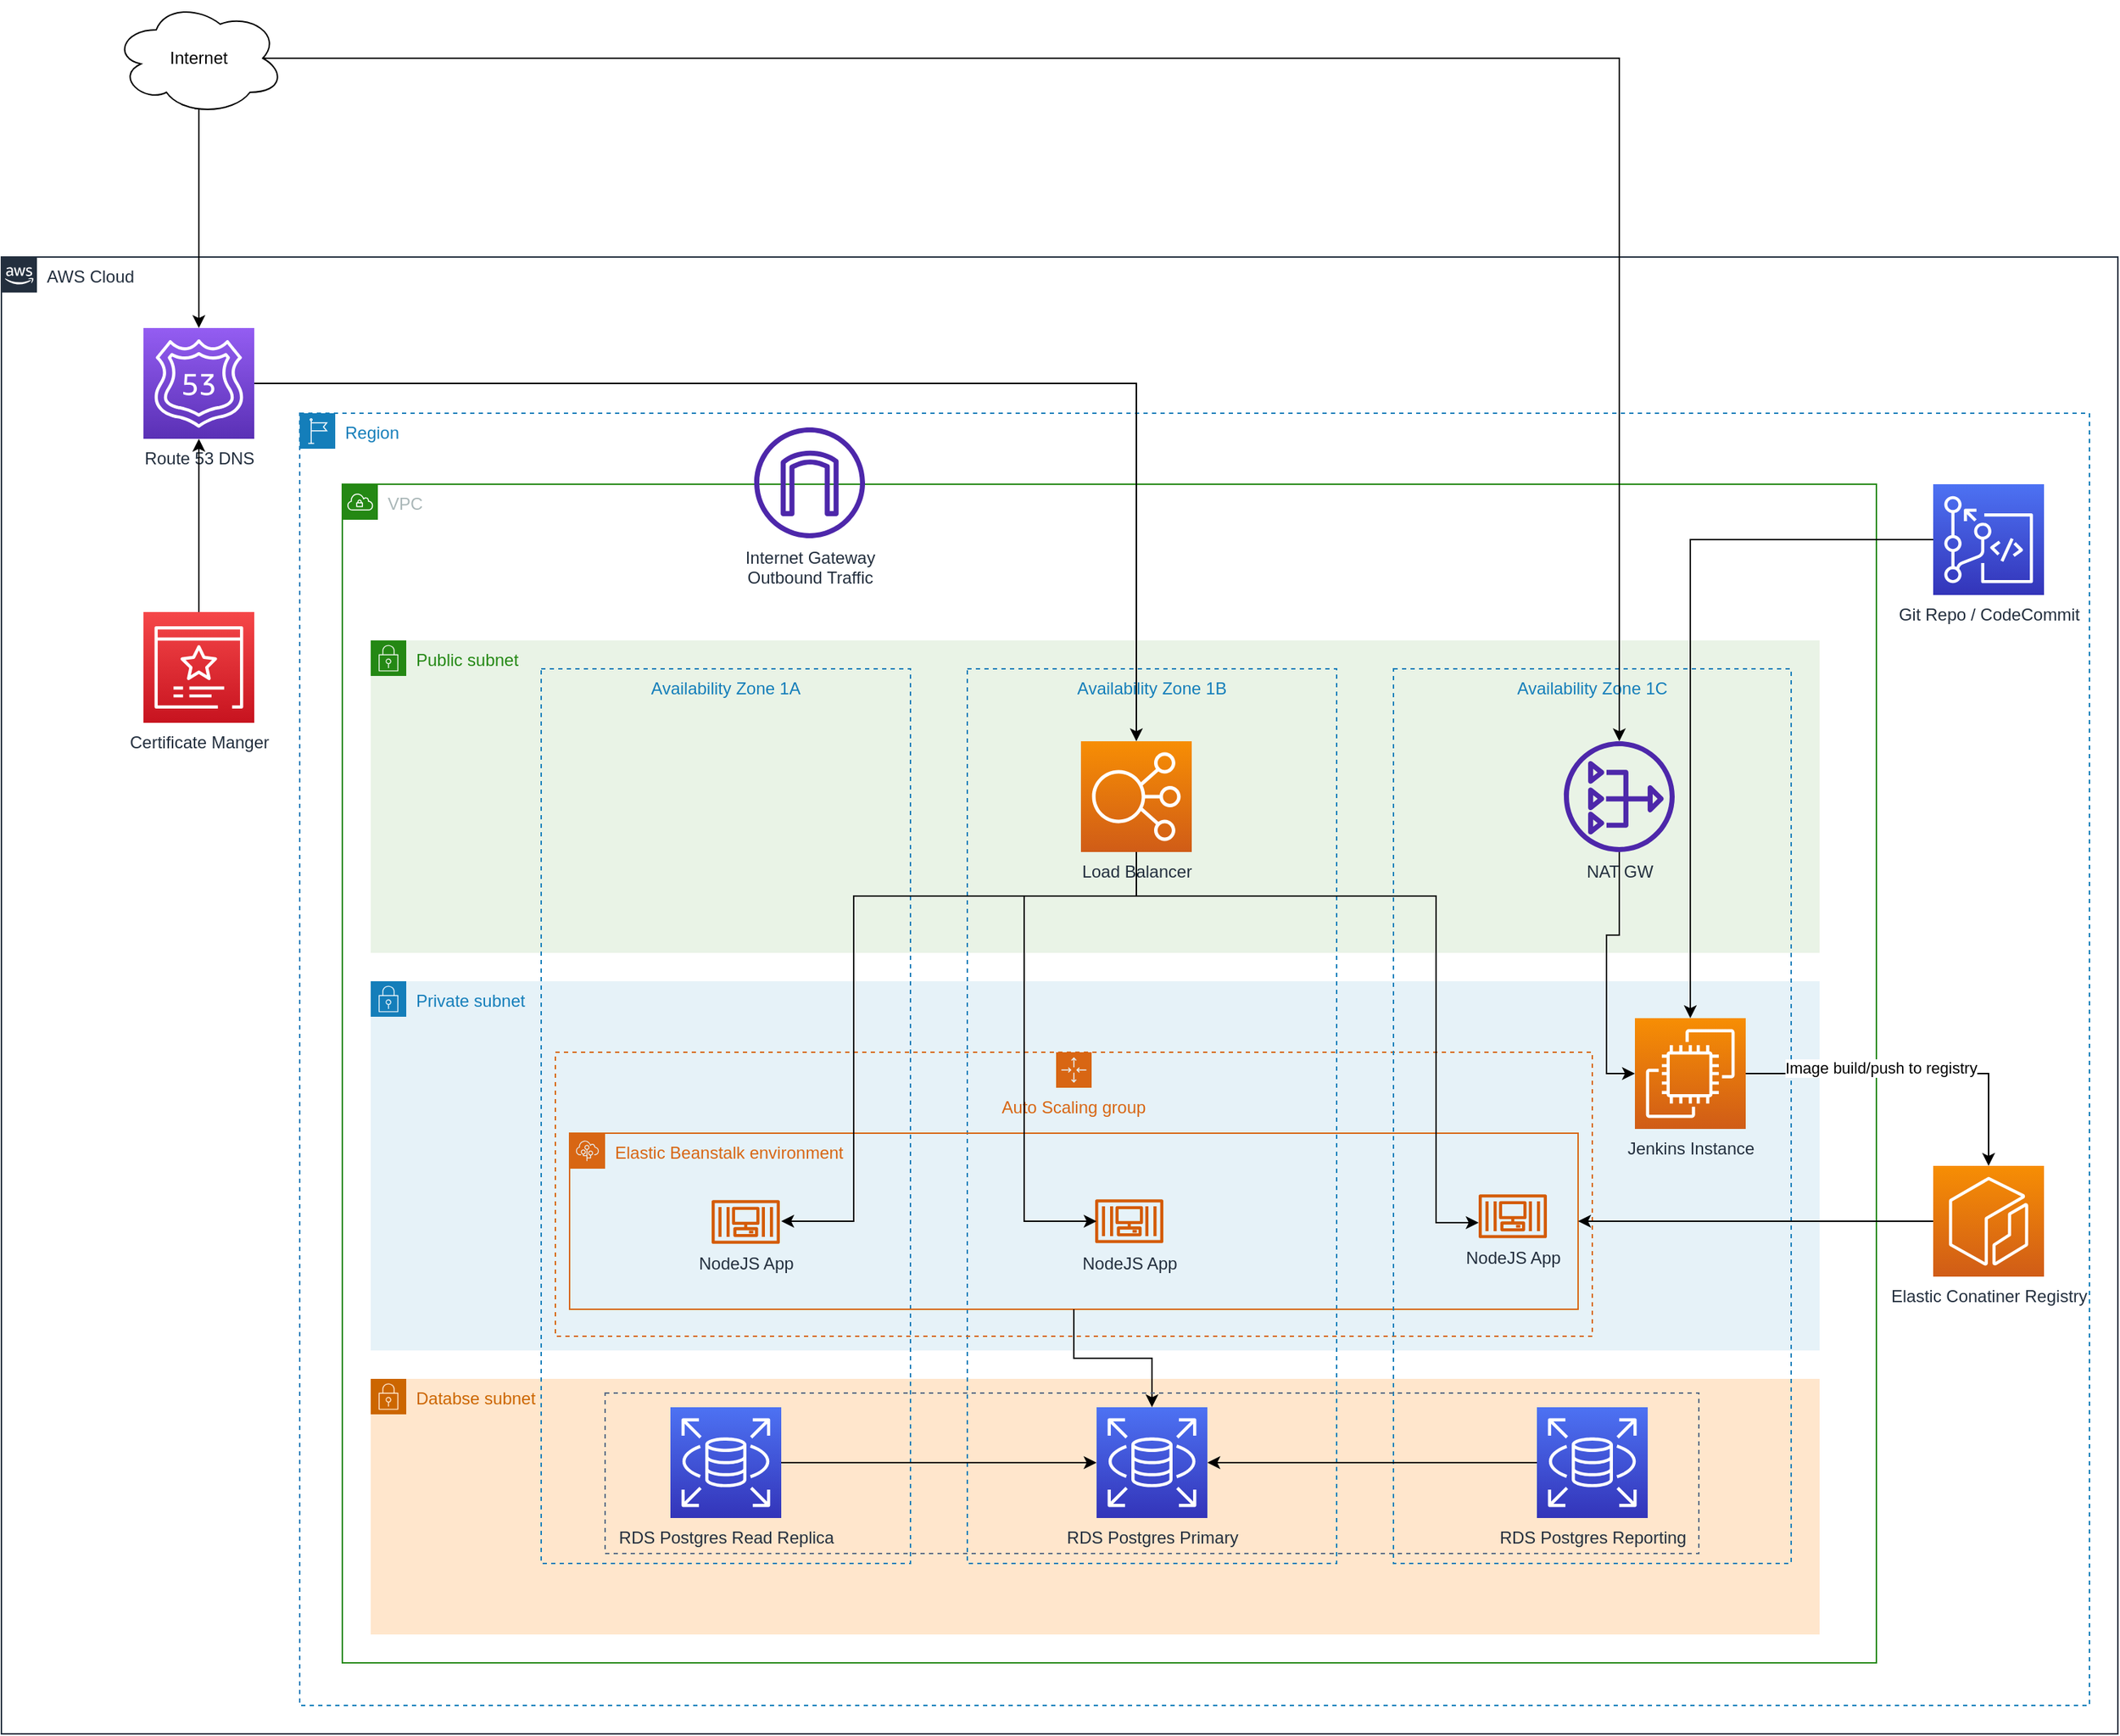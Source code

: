 <mxfile version="21.3.7" type="device">
  <diagram id="Ht1M8jgEwFfnCIfOTk4-" name="Page-1">
    <mxGraphModel dx="2917" dy="1168" grid="1" gridSize="10" guides="1" tooltips="1" connect="1" arrows="1" fold="1" page="1" pageScale="1" pageWidth="1169" pageHeight="827" math="0" shadow="0">
      <root>
        <mxCell id="0" />
        <mxCell id="1" parent="0" />
        <mxCell id="UEzPUAAOIrF-is8g5C7q-74" value="AWS Cloud" style="points=[[0,0],[0.25,0],[0.5,0],[0.75,0],[1,0],[1,0.25],[1,0.5],[1,0.75],[1,1],[0.75,1],[0.5,1],[0.25,1],[0,1],[0,0.75],[0,0.5],[0,0.25]];outlineConnect=0;gradientColor=none;html=1;whiteSpace=wrap;fontSize=12;fontStyle=0;shape=mxgraph.aws4.group;grIcon=mxgraph.aws4.group_aws_cloud_alt;strokeColor=#232F3E;fillColor=none;verticalAlign=top;align=left;spacingLeft=30;fontColor=#232F3E;dashed=0;labelBackgroundColor=#ffffff;container=1;pointerEvents=0;collapsible=0;recursiveResize=0;" parent="1" vertex="1">
          <mxGeometry x="160" y="210" width="1490" height="1040" as="geometry" />
        </mxCell>
        <mxCell id="WNuyyVBRVqpik64d4mMc-3" value="Region" style="points=[[0,0],[0.25,0],[0.5,0],[0.75,0],[1,0],[1,0.25],[1,0.5],[1,0.75],[1,1],[0.75,1],[0.5,1],[0.25,1],[0,1],[0,0.75],[0,0.5],[0,0.25]];outlineConnect=0;gradientColor=none;html=1;whiteSpace=wrap;fontSize=12;fontStyle=0;container=1;pointerEvents=0;collapsible=0;recursiveResize=0;shape=mxgraph.aws4.group;grIcon=mxgraph.aws4.group_region;strokeColor=#147EBA;fillColor=none;verticalAlign=top;align=left;spacingLeft=30;fontColor=#147EBA;dashed=1;" vertex="1" parent="UEzPUAAOIrF-is8g5C7q-74">
          <mxGeometry x="210" y="110" width="1260" height="910" as="geometry" />
        </mxCell>
        <mxCell id="WNuyyVBRVqpik64d4mMc-10" value="VPC" style="points=[[0,0],[0.25,0],[0.5,0],[0.75,0],[1,0],[1,0.25],[1,0.5],[1,0.75],[1,1],[0.75,1],[0.5,1],[0.25,1],[0,1],[0,0.75],[0,0.5],[0,0.25]];outlineConnect=0;gradientColor=none;html=1;whiteSpace=wrap;fontSize=12;fontStyle=0;container=1;pointerEvents=0;collapsible=0;recursiveResize=0;shape=mxgraph.aws4.group;grIcon=mxgraph.aws4.group_vpc;strokeColor=#248814;fillColor=none;verticalAlign=top;align=left;spacingLeft=30;fontColor=#AAB7B8;dashed=0;" vertex="1" parent="WNuyyVBRVqpik64d4mMc-3">
          <mxGeometry x="30" y="50" width="1080" height="830" as="geometry" />
        </mxCell>
        <mxCell id="WNuyyVBRVqpik64d4mMc-11" value="&lt;font color=&quot;#cc6600&quot;&gt;Databse subnet&lt;/font&gt;" style="points=[[0,0],[0.25,0],[0.5,0],[0.75,0],[1,0],[1,0.25],[1,0.5],[1,0.75],[1,1],[0.75,1],[0.5,1],[0.25,1],[0,1],[0,0.75],[0,0.5],[0,0.25]];outlineConnect=0;gradientColor=none;html=1;whiteSpace=wrap;fontSize=12;fontStyle=0;container=1;pointerEvents=0;collapsible=0;recursiveResize=0;shape=mxgraph.aws4.group;grIcon=mxgraph.aws4.group_security_group;grStroke=0;strokeColor=#CC6600;fillColor=#FFE6CC;verticalAlign=top;align=left;spacingLeft=30;fontColor=#147EBA;dashed=0;" vertex="1" parent="WNuyyVBRVqpik64d4mMc-10">
          <mxGeometry x="20" y="630" width="1020" height="180" as="geometry" />
        </mxCell>
        <mxCell id="WNuyyVBRVqpik64d4mMc-9" value="Private subnet" style="points=[[0,0],[0.25,0],[0.5,0],[0.75,0],[1,0],[1,0.25],[1,0.5],[1,0.75],[1,1],[0.75,1],[0.5,1],[0.25,1],[0,1],[0,0.75],[0,0.5],[0,0.25]];outlineConnect=0;gradientColor=none;html=1;whiteSpace=wrap;fontSize=12;fontStyle=0;container=1;pointerEvents=0;collapsible=0;recursiveResize=0;shape=mxgraph.aws4.group;grIcon=mxgraph.aws4.group_security_group;grStroke=0;strokeColor=#147EBA;fillColor=#E6F2F8;verticalAlign=top;align=left;spacingLeft=30;fontColor=#147EBA;dashed=0;" vertex="1" parent="WNuyyVBRVqpik64d4mMc-10">
          <mxGeometry x="20" y="350" width="1020" height="260" as="geometry" />
        </mxCell>
        <mxCell id="WNuyyVBRVqpik64d4mMc-8" value="Public subnet" style="points=[[0,0],[0.25,0],[0.5,0],[0.75,0],[1,0],[1,0.25],[1,0.5],[1,0.75],[1,1],[0.75,1],[0.5,1],[0.25,1],[0,1],[0,0.75],[0,0.5],[0,0.25]];outlineConnect=0;gradientColor=none;html=1;whiteSpace=wrap;fontSize=12;fontStyle=0;container=1;pointerEvents=0;collapsible=0;recursiveResize=0;shape=mxgraph.aws4.group;grIcon=mxgraph.aws4.group_security_group;grStroke=0;strokeColor=#248814;fillColor=#E9F3E6;verticalAlign=top;align=left;spacingLeft=30;fontColor=#248814;dashed=0;" vertex="1" parent="WNuyyVBRVqpik64d4mMc-10">
          <mxGeometry x="20" y="110" width="1020" height="220" as="geometry" />
        </mxCell>
        <mxCell id="WNuyyVBRVqpik64d4mMc-6" value="Availability Zone 1A" style="fillColor=none;strokeColor=#147EBA;dashed=1;verticalAlign=top;fontStyle=0;fontColor=#147EBA;whiteSpace=wrap;html=1;" vertex="1" parent="WNuyyVBRVqpik64d4mMc-10">
          <mxGeometry x="140" y="130" width="260" height="630" as="geometry" />
        </mxCell>
        <mxCell id="WNuyyVBRVqpik64d4mMc-7" value="Availability Zone 1B" style="fillColor=none;strokeColor=#147EBA;dashed=1;verticalAlign=top;fontStyle=0;fontColor=#147EBA;whiteSpace=wrap;html=1;" vertex="1" parent="WNuyyVBRVqpik64d4mMc-10">
          <mxGeometry x="440" y="130" width="260" height="630" as="geometry" />
        </mxCell>
        <mxCell id="WNuyyVBRVqpik64d4mMc-23" value="Auto Scaling group" style="points=[[0,0],[0.25,0],[0.5,0],[0.75,0],[1,0],[1,0.25],[1,0.5],[1,0.75],[1,1],[0.75,1],[0.5,1],[0.25,1],[0,1],[0,0.75],[0,0.5],[0,0.25]];outlineConnect=0;gradientColor=none;html=1;whiteSpace=wrap;fontSize=12;fontStyle=0;container=1;pointerEvents=0;collapsible=0;recursiveResize=0;shape=mxgraph.aws4.groupCenter;grIcon=mxgraph.aws4.group_auto_scaling_group;grStroke=1;strokeColor=#D86613;fillColor=none;verticalAlign=top;align=center;fontColor=#D86613;dashed=1;spacingTop=25;" vertex="1" parent="WNuyyVBRVqpik64d4mMc-10">
          <mxGeometry x="150" y="400" width="730" height="200" as="geometry" />
        </mxCell>
        <mxCell id="WNuyyVBRVqpik64d4mMc-22" value="Elastic Beanstalk environment" style="points=[[0,0],[0.25,0],[0.5,0],[0.75,0],[1,0],[1,0.25],[1,0.5],[1,0.75],[1,1],[0.75,1],[0.5,1],[0.25,1],[0,1],[0,0.75],[0,0.5],[0,0.25]];outlineConnect=0;gradientColor=none;html=1;whiteSpace=wrap;fontSize=12;fontStyle=0;container=1;pointerEvents=0;collapsible=0;recursiveResize=0;shape=mxgraph.aws4.group;grIcon=mxgraph.aws4.group_elastic_beanstalk;strokeColor=#D86613;fillColor=none;verticalAlign=top;align=left;spacingLeft=30;fontColor=#D86613;dashed=0;" vertex="1" parent="WNuyyVBRVqpik64d4mMc-23">
          <mxGeometry x="10" y="57" width="710" height="124" as="geometry" />
        </mxCell>
        <mxCell id="WNuyyVBRVqpik64d4mMc-58" value="NodeJS App" style="sketch=0;outlineConnect=0;fontColor=#232F3E;gradientColor=none;fillColor=#D45B07;strokeColor=none;dashed=0;verticalLabelPosition=bottom;verticalAlign=top;align=center;html=1;fontSize=12;fontStyle=0;aspect=fixed;pointerEvents=1;shape=mxgraph.aws4.container_3;" vertex="1" parent="WNuyyVBRVqpik64d4mMc-22">
          <mxGeometry x="100" y="47" width="48" height="31" as="geometry" />
        </mxCell>
        <mxCell id="WNuyyVBRVqpik64d4mMc-59" value="NodeJS App" style="sketch=0;outlineConnect=0;fontColor=#232F3E;gradientColor=none;fillColor=#D45B07;strokeColor=none;dashed=0;verticalLabelPosition=bottom;verticalAlign=top;align=center;html=1;fontSize=12;fontStyle=0;aspect=fixed;pointerEvents=1;shape=mxgraph.aws4.container_3;" vertex="1" parent="WNuyyVBRVqpik64d4mMc-22">
          <mxGeometry x="370" y="46.5" width="48" height="31" as="geometry" />
        </mxCell>
        <mxCell id="WNuyyVBRVqpik64d4mMc-24" value="Availability Zone 1C" style="fillColor=none;strokeColor=#147EBA;dashed=1;verticalAlign=top;fontStyle=0;fontColor=#147EBA;whiteSpace=wrap;html=1;" vertex="1" parent="WNuyyVBRVqpik64d4mMc-10">
          <mxGeometry x="740" y="130" width="280" height="630" as="geometry" />
        </mxCell>
        <mxCell id="WNuyyVBRVqpik64d4mMc-56" style="edgeStyle=orthogonalEdgeStyle;rounded=0;orthogonalLoop=1;jettySize=auto;html=1;" edge="1" parent="WNuyyVBRVqpik64d4mMc-10" source="WNuyyVBRVqpik64d4mMc-19">
          <mxGeometry relative="1" as="geometry">
            <mxPoint x="800" y="520" as="targetPoint" />
            <Array as="points">
              <mxPoint x="559" y="290" />
              <mxPoint x="770" y="290" />
              <mxPoint x="770" y="520" />
            </Array>
          </mxGeometry>
        </mxCell>
        <mxCell id="WNuyyVBRVqpik64d4mMc-19" value="Load Balancer" style="sketch=0;points=[[0,0,0],[0.25,0,0],[0.5,0,0],[0.75,0,0],[1,0,0],[0,1,0],[0.25,1,0],[0.5,1,0],[0.75,1,0],[1,1,0],[0,0.25,0],[0,0.5,0],[0,0.75,0],[1,0.25,0],[1,0.5,0],[1,0.75,0]];outlineConnect=0;fontColor=#232F3E;gradientColor=#F78E04;gradientDirection=north;fillColor=#D05C17;strokeColor=#ffffff;dashed=0;verticalLabelPosition=bottom;verticalAlign=top;align=center;html=1;fontSize=12;fontStyle=0;aspect=fixed;shape=mxgraph.aws4.resourceIcon;resIcon=mxgraph.aws4.elastic_load_balancing;" vertex="1" parent="WNuyyVBRVqpik64d4mMc-10">
          <mxGeometry x="520" y="181" width="78" height="78" as="geometry" />
        </mxCell>
        <mxCell id="WNuyyVBRVqpik64d4mMc-26" style="edgeStyle=orthogonalEdgeStyle;rounded=0;orthogonalLoop=1;jettySize=auto;html=1;entryX=0;entryY=0.5;entryDx=0;entryDy=0;entryPerimeter=0;" edge="1" parent="WNuyyVBRVqpik64d4mMc-10" source="WNuyyVBRVqpik64d4mMc-19">
          <mxGeometry relative="1" as="geometry">
            <mxPoint x="531" y="519" as="targetPoint" />
            <Array as="points">
              <mxPoint x="420" y="290" />
              <mxPoint x="480" y="290" />
              <mxPoint x="480" y="510" />
            </Array>
          </mxGeometry>
        </mxCell>
        <mxCell id="WNuyyVBRVqpik64d4mMc-29" style="edgeStyle=orthogonalEdgeStyle;rounded=0;orthogonalLoop=1;jettySize=auto;html=1;entryX=1;entryY=0.5;entryDx=0;entryDy=0;entryPerimeter=0;" edge="1" parent="WNuyyVBRVqpik64d4mMc-10" source="WNuyyVBRVqpik64d4mMc-19">
          <mxGeometry relative="1" as="geometry">
            <mxPoint x="309" y="519" as="targetPoint" />
            <Array as="points">
              <mxPoint x="559" y="290" />
              <mxPoint x="360" y="290" />
              <mxPoint x="360" y="519" />
            </Array>
          </mxGeometry>
        </mxCell>
        <mxCell id="WNuyyVBRVqpik64d4mMc-18" value="Jenkins Instance" style="sketch=0;points=[[0,0,0],[0.25,0,0],[0.5,0,0],[0.75,0,0],[1,0,0],[0,1,0],[0.25,1,0],[0.5,1,0],[0.75,1,0],[1,1,0],[0,0.25,0],[0,0.5,0],[0,0.75,0],[1,0.25,0],[1,0.5,0],[1,0.75,0]];outlineConnect=0;fontColor=#232F3E;gradientColor=#F78E04;gradientDirection=north;fillColor=#D05C17;strokeColor=#ffffff;dashed=0;verticalLabelPosition=bottom;verticalAlign=top;align=center;html=1;fontSize=12;fontStyle=0;aspect=fixed;shape=mxgraph.aws4.resourceIcon;resIcon=mxgraph.aws4.ec2;" vertex="1" parent="WNuyyVBRVqpik64d4mMc-10">
          <mxGeometry x="910" y="376" width="78" height="78" as="geometry" />
        </mxCell>
        <mxCell id="WNuyyVBRVqpik64d4mMc-44" value="Internet Gateway&lt;br&gt;Outbound Traffic" style="sketch=0;outlineConnect=0;fontColor=#232F3E;gradientColor=none;fillColor=#4D27AA;strokeColor=none;dashed=0;verticalLabelPosition=bottom;verticalAlign=top;align=center;html=1;fontSize=12;fontStyle=0;aspect=fixed;pointerEvents=1;shape=mxgraph.aws4.internet_gateway;" vertex="1" parent="WNuyyVBRVqpik64d4mMc-10">
          <mxGeometry x="290" y="-40" width="78" height="78" as="geometry" />
        </mxCell>
        <mxCell id="WNuyyVBRVqpik64d4mMc-55" style="edgeStyle=orthogonalEdgeStyle;rounded=0;orthogonalLoop=1;jettySize=auto;html=1;entryX=0;entryY=0.5;entryDx=0;entryDy=0;entryPerimeter=0;" edge="1" parent="WNuyyVBRVqpik64d4mMc-10" source="WNuyyVBRVqpik64d4mMc-51" target="WNuyyVBRVqpik64d4mMc-18">
          <mxGeometry relative="1" as="geometry" />
        </mxCell>
        <mxCell id="WNuyyVBRVqpik64d4mMc-51" value="NAT GW" style="sketch=0;outlineConnect=0;fontColor=#232F3E;gradientColor=none;fillColor=#4D27AA;strokeColor=none;dashed=0;verticalLabelPosition=bottom;verticalAlign=top;align=center;html=1;fontSize=12;fontStyle=0;aspect=fixed;pointerEvents=1;shape=mxgraph.aws4.nat_gateway;" vertex="1" parent="WNuyyVBRVqpik64d4mMc-10">
          <mxGeometry x="860" y="181" width="78" height="78" as="geometry" />
        </mxCell>
        <mxCell id="WNuyyVBRVqpik64d4mMc-32" value="RDS Postgres Primary" style="sketch=0;points=[[0,0,0],[0.25,0,0],[0.5,0,0],[0.75,0,0],[1,0,0],[0,1,0],[0.25,1,0],[0.5,1,0],[0.75,1,0],[1,1,0],[0,0.25,0],[0,0.5,0],[0,0.75,0],[1,0.25,0],[1,0.5,0],[1,0.75,0]];outlineConnect=0;fontColor=#232F3E;gradientColor=#4D72F3;gradientDirection=north;fillColor=#3334B9;strokeColor=#ffffff;dashed=0;verticalLabelPosition=bottom;verticalAlign=top;align=center;html=1;fontSize=12;fontStyle=0;aspect=fixed;shape=mxgraph.aws4.resourceIcon;resIcon=mxgraph.aws4.rds;" vertex="1" parent="WNuyyVBRVqpik64d4mMc-10">
          <mxGeometry x="531" y="650" width="78" height="78" as="geometry" />
        </mxCell>
        <mxCell id="WNuyyVBRVqpik64d4mMc-57" style="edgeStyle=orthogonalEdgeStyle;rounded=0;orthogonalLoop=1;jettySize=auto;html=1;entryX=0.5;entryY=0;entryDx=0;entryDy=0;entryPerimeter=0;" edge="1" parent="WNuyyVBRVqpik64d4mMc-10" source="WNuyyVBRVqpik64d4mMc-22" target="WNuyyVBRVqpik64d4mMc-32">
          <mxGeometry relative="1" as="geometry" />
        </mxCell>
        <mxCell id="WNuyyVBRVqpik64d4mMc-60" value="NodeJS App" style="sketch=0;outlineConnect=0;fontColor=#232F3E;gradientColor=none;fillColor=#D45B07;strokeColor=none;dashed=0;verticalLabelPosition=bottom;verticalAlign=top;align=center;html=1;fontSize=12;fontStyle=0;aspect=fixed;pointerEvents=1;shape=mxgraph.aws4.container_3;" vertex="1" parent="WNuyyVBRVqpik64d4mMc-10">
          <mxGeometry x="800" y="500" width="48" height="31" as="geometry" />
        </mxCell>
        <mxCell id="WNuyyVBRVqpik64d4mMc-64" style="edgeStyle=orthogonalEdgeStyle;rounded=0;orthogonalLoop=1;jettySize=auto;html=1;" edge="1" parent="WNuyyVBRVqpik64d4mMc-10" source="WNuyyVBRVqpik64d4mMc-62" target="WNuyyVBRVqpik64d4mMc-32">
          <mxGeometry relative="1" as="geometry" />
        </mxCell>
        <mxCell id="WNuyyVBRVqpik64d4mMc-62" value="RDS Postgres Read Replica" style="sketch=0;points=[[0,0,0],[0.25,0,0],[0.5,0,0],[0.75,0,0],[1,0,0],[0,1,0],[0.25,1,0],[0.5,1,0],[0.75,1,0],[1,1,0],[0,0.25,0],[0,0.5,0],[0,0.75,0],[1,0.25,0],[1,0.5,0],[1,0.75,0]];outlineConnect=0;fontColor=#232F3E;gradientColor=#4D72F3;gradientDirection=north;fillColor=#3334B9;strokeColor=#ffffff;dashed=0;verticalLabelPosition=bottom;verticalAlign=top;align=center;html=1;fontSize=12;fontStyle=0;aspect=fixed;shape=mxgraph.aws4.resourceIcon;resIcon=mxgraph.aws4.rds;" vertex="1" parent="WNuyyVBRVqpik64d4mMc-10">
          <mxGeometry x="231" y="650" width="78" height="78" as="geometry" />
        </mxCell>
        <mxCell id="WNuyyVBRVqpik64d4mMc-65" style="edgeStyle=orthogonalEdgeStyle;rounded=0;orthogonalLoop=1;jettySize=auto;html=1;" edge="1" parent="WNuyyVBRVqpik64d4mMc-10" source="WNuyyVBRVqpik64d4mMc-63" target="WNuyyVBRVqpik64d4mMc-32">
          <mxGeometry relative="1" as="geometry" />
        </mxCell>
        <mxCell id="WNuyyVBRVqpik64d4mMc-63" value="RDS Postgres Reporting" style="sketch=0;points=[[0,0,0],[0.25,0,0],[0.5,0,0],[0.75,0,0],[1,0,0],[0,1,0],[0.25,1,0],[0.5,1,0],[0.75,1,0],[1,1,0],[0,0.25,0],[0,0.5,0],[0,0.75,0],[1,0.25,0],[1,0.5,0],[1,0.75,0]];outlineConnect=0;fontColor=#232F3E;gradientColor=#4D72F3;gradientDirection=north;fillColor=#3334B9;strokeColor=#ffffff;dashed=0;verticalLabelPosition=bottom;verticalAlign=top;align=center;html=1;fontSize=12;fontStyle=0;aspect=fixed;shape=mxgraph.aws4.resourceIcon;resIcon=mxgraph.aws4.rds;" vertex="1" parent="WNuyyVBRVqpik64d4mMc-10">
          <mxGeometry x="841" y="650" width="78" height="78" as="geometry" />
        </mxCell>
        <mxCell id="WNuyyVBRVqpik64d4mMc-66" value="" style="fillColor=none;strokeColor=#5A6C86;dashed=1;verticalAlign=top;fontStyle=0;fontColor=#5A6C86;whiteSpace=wrap;html=1;" vertex="1" parent="WNuyyVBRVqpik64d4mMc-10">
          <mxGeometry x="185" y="640" width="770" height="113" as="geometry" />
        </mxCell>
        <mxCell id="WNuyyVBRVqpik64d4mMc-37" value="Git Repo / CodeCommit" style="sketch=0;points=[[0,0,0],[0.25,0,0],[0.5,0,0],[0.75,0,0],[1,0,0],[0,1,0],[0.25,1,0],[0.5,1,0],[0.75,1,0],[1,1,0],[0,0.25,0],[0,0.5,0],[0,0.75,0],[1,0.25,0],[1,0.5,0],[1,0.75,0]];outlineConnect=0;fontColor=#232F3E;gradientColor=#4D72F3;gradientDirection=north;fillColor=#3334B9;strokeColor=#ffffff;dashed=0;verticalLabelPosition=bottom;verticalAlign=top;align=center;html=1;fontSize=12;fontStyle=0;aspect=fixed;shape=mxgraph.aws4.resourceIcon;resIcon=mxgraph.aws4.codecommit;" vertex="1" parent="WNuyyVBRVqpik64d4mMc-3">
          <mxGeometry x="1150" y="50" width="78" height="78" as="geometry" />
        </mxCell>
        <mxCell id="WNuyyVBRVqpik64d4mMc-38" style="edgeStyle=orthogonalEdgeStyle;rounded=0;orthogonalLoop=1;jettySize=auto;html=1;entryX=0.5;entryY=0;entryDx=0;entryDy=0;entryPerimeter=0;" edge="1" parent="WNuyyVBRVqpik64d4mMc-3" source="WNuyyVBRVqpik64d4mMc-37" target="WNuyyVBRVqpik64d4mMc-18">
          <mxGeometry relative="1" as="geometry" />
        </mxCell>
        <mxCell id="WNuyyVBRVqpik64d4mMc-17" value="Elastic Conatiner Registry" style="sketch=0;points=[[0,0,0],[0.25,0,0],[0.5,0,0],[0.75,0,0],[1,0,0],[0,1,0],[0.25,1,0],[0.5,1,0],[0.75,1,0],[1,1,0],[0,0.25,0],[0,0.5,0],[0,0.75,0],[1,0.25,0],[1,0.5,0],[1,0.75,0]];outlineConnect=0;fontColor=#232F3E;gradientColor=#F78E04;gradientDirection=north;fillColor=#D05C17;strokeColor=#ffffff;dashed=0;verticalLabelPosition=bottom;verticalAlign=top;align=center;html=1;fontSize=12;fontStyle=0;aspect=fixed;shape=mxgraph.aws4.resourceIcon;resIcon=mxgraph.aws4.ecr;" vertex="1" parent="WNuyyVBRVqpik64d4mMc-3">
          <mxGeometry x="1150" y="530" width="78" height="78" as="geometry" />
        </mxCell>
        <mxCell id="WNuyyVBRVqpik64d4mMc-30" style="edgeStyle=orthogonalEdgeStyle;rounded=0;orthogonalLoop=1;jettySize=auto;html=1;entryX=0.5;entryY=0;entryDx=0;entryDy=0;entryPerimeter=0;" edge="1" parent="WNuyyVBRVqpik64d4mMc-3" source="WNuyyVBRVqpik64d4mMc-18" target="WNuyyVBRVqpik64d4mMc-17">
          <mxGeometry relative="1" as="geometry" />
        </mxCell>
        <mxCell id="WNuyyVBRVqpik64d4mMc-31" value="Image build/push to registry" style="edgeLabel;html=1;align=center;verticalAlign=middle;resizable=0;points=[];" vertex="1" connectable="0" parent="WNuyyVBRVqpik64d4mMc-30">
          <mxGeometry x="-0.197" y="4" relative="1" as="geometry">
            <mxPoint as="offset" />
          </mxGeometry>
        </mxCell>
        <mxCell id="WNuyyVBRVqpik64d4mMc-36" style="edgeStyle=orthogonalEdgeStyle;rounded=0;orthogonalLoop=1;jettySize=auto;html=1;" edge="1" parent="WNuyyVBRVqpik64d4mMc-3" source="WNuyyVBRVqpik64d4mMc-17" target="WNuyyVBRVqpik64d4mMc-22">
          <mxGeometry relative="1" as="geometry" />
        </mxCell>
        <mxCell id="WNuyyVBRVqpik64d4mMc-50" style="edgeStyle=orthogonalEdgeStyle;rounded=0;orthogonalLoop=1;jettySize=auto;html=1;entryX=0.5;entryY=0;entryDx=0;entryDy=0;entryPerimeter=0;" edge="1" parent="UEzPUAAOIrF-is8g5C7q-74" source="WNuyyVBRVqpik64d4mMc-39" target="WNuyyVBRVqpik64d4mMc-19">
          <mxGeometry relative="1" as="geometry">
            <mxPoint x="797.0" y="329" as="targetPoint" />
          </mxGeometry>
        </mxCell>
        <mxCell id="WNuyyVBRVqpik64d4mMc-39" value="Route 53 DNS&lt;br&gt;" style="sketch=0;points=[[0,0,0],[0.25,0,0],[0.5,0,0],[0.75,0,0],[1,0,0],[0,1,0],[0.25,1,0],[0.5,1,0],[0.75,1,0],[1,1,0],[0,0.25,0],[0,0.5,0],[0,0.75,0],[1,0.25,0],[1,0.5,0],[1,0.75,0]];outlineConnect=0;fontColor=#232F3E;gradientColor=#945DF2;gradientDirection=north;fillColor=#5A30B5;strokeColor=#ffffff;dashed=0;verticalLabelPosition=bottom;verticalAlign=top;align=center;html=1;fontSize=12;fontStyle=0;aspect=fixed;shape=mxgraph.aws4.resourceIcon;resIcon=mxgraph.aws4.route_53;" vertex="1" parent="UEzPUAAOIrF-is8g5C7q-74">
          <mxGeometry x="100" y="50" width="78" height="78" as="geometry" />
        </mxCell>
        <mxCell id="WNuyyVBRVqpik64d4mMc-45" style="edgeStyle=orthogonalEdgeStyle;rounded=0;orthogonalLoop=1;jettySize=auto;html=1;entryX=0.5;entryY=1;entryDx=0;entryDy=0;entryPerimeter=0;" edge="1" parent="UEzPUAAOIrF-is8g5C7q-74" source="WNuyyVBRVqpik64d4mMc-41" target="WNuyyVBRVqpik64d4mMc-39">
          <mxGeometry relative="1" as="geometry" />
        </mxCell>
        <mxCell id="WNuyyVBRVqpik64d4mMc-41" value="Certificate Manger" style="sketch=0;points=[[0,0,0],[0.25,0,0],[0.5,0,0],[0.75,0,0],[1,0,0],[0,1,0],[0.25,1,0],[0.5,1,0],[0.75,1,0],[1,1,0],[0,0.25,0],[0,0.5,0],[0,0.75,0],[1,0.25,0],[1,0.5,0],[1,0.75,0]];outlineConnect=0;fontColor=#232F3E;gradientColor=#F54749;gradientDirection=north;fillColor=#C7131F;strokeColor=#ffffff;dashed=0;verticalLabelPosition=bottom;verticalAlign=top;align=center;html=1;fontSize=12;fontStyle=0;aspect=fixed;shape=mxgraph.aws4.resourceIcon;resIcon=mxgraph.aws4.certificate_manager_3;" vertex="1" parent="UEzPUAAOIrF-is8g5C7q-74">
          <mxGeometry x="100" y="250" width="78" height="78" as="geometry" />
        </mxCell>
        <mxCell id="WNuyyVBRVqpik64d4mMc-43" style="edgeStyle=orthogonalEdgeStyle;rounded=0;orthogonalLoop=1;jettySize=auto;html=1;exitX=0.476;exitY=0.944;exitDx=0;exitDy=0;exitPerimeter=0;" edge="1" parent="1" source="WNuyyVBRVqpik64d4mMc-42" target="WNuyyVBRVqpik64d4mMc-39">
          <mxGeometry relative="1" as="geometry">
            <Array as="points">
              <mxPoint x="299" y="105" />
            </Array>
          </mxGeometry>
        </mxCell>
        <mxCell id="WNuyyVBRVqpik64d4mMc-54" style="edgeStyle=orthogonalEdgeStyle;rounded=0;orthogonalLoop=1;jettySize=auto;html=1;exitX=0.875;exitY=0.5;exitDx=0;exitDy=0;exitPerimeter=0;" edge="1" parent="1" source="WNuyyVBRVqpik64d4mMc-42" target="WNuyyVBRVqpik64d4mMc-51">
          <mxGeometry relative="1" as="geometry" />
        </mxCell>
        <mxCell id="WNuyyVBRVqpik64d4mMc-42" value="Internet" style="ellipse;shape=cloud;whiteSpace=wrap;html=1;" vertex="1" parent="1">
          <mxGeometry x="239" y="30" width="120" height="80" as="geometry" />
        </mxCell>
      </root>
    </mxGraphModel>
  </diagram>
</mxfile>
